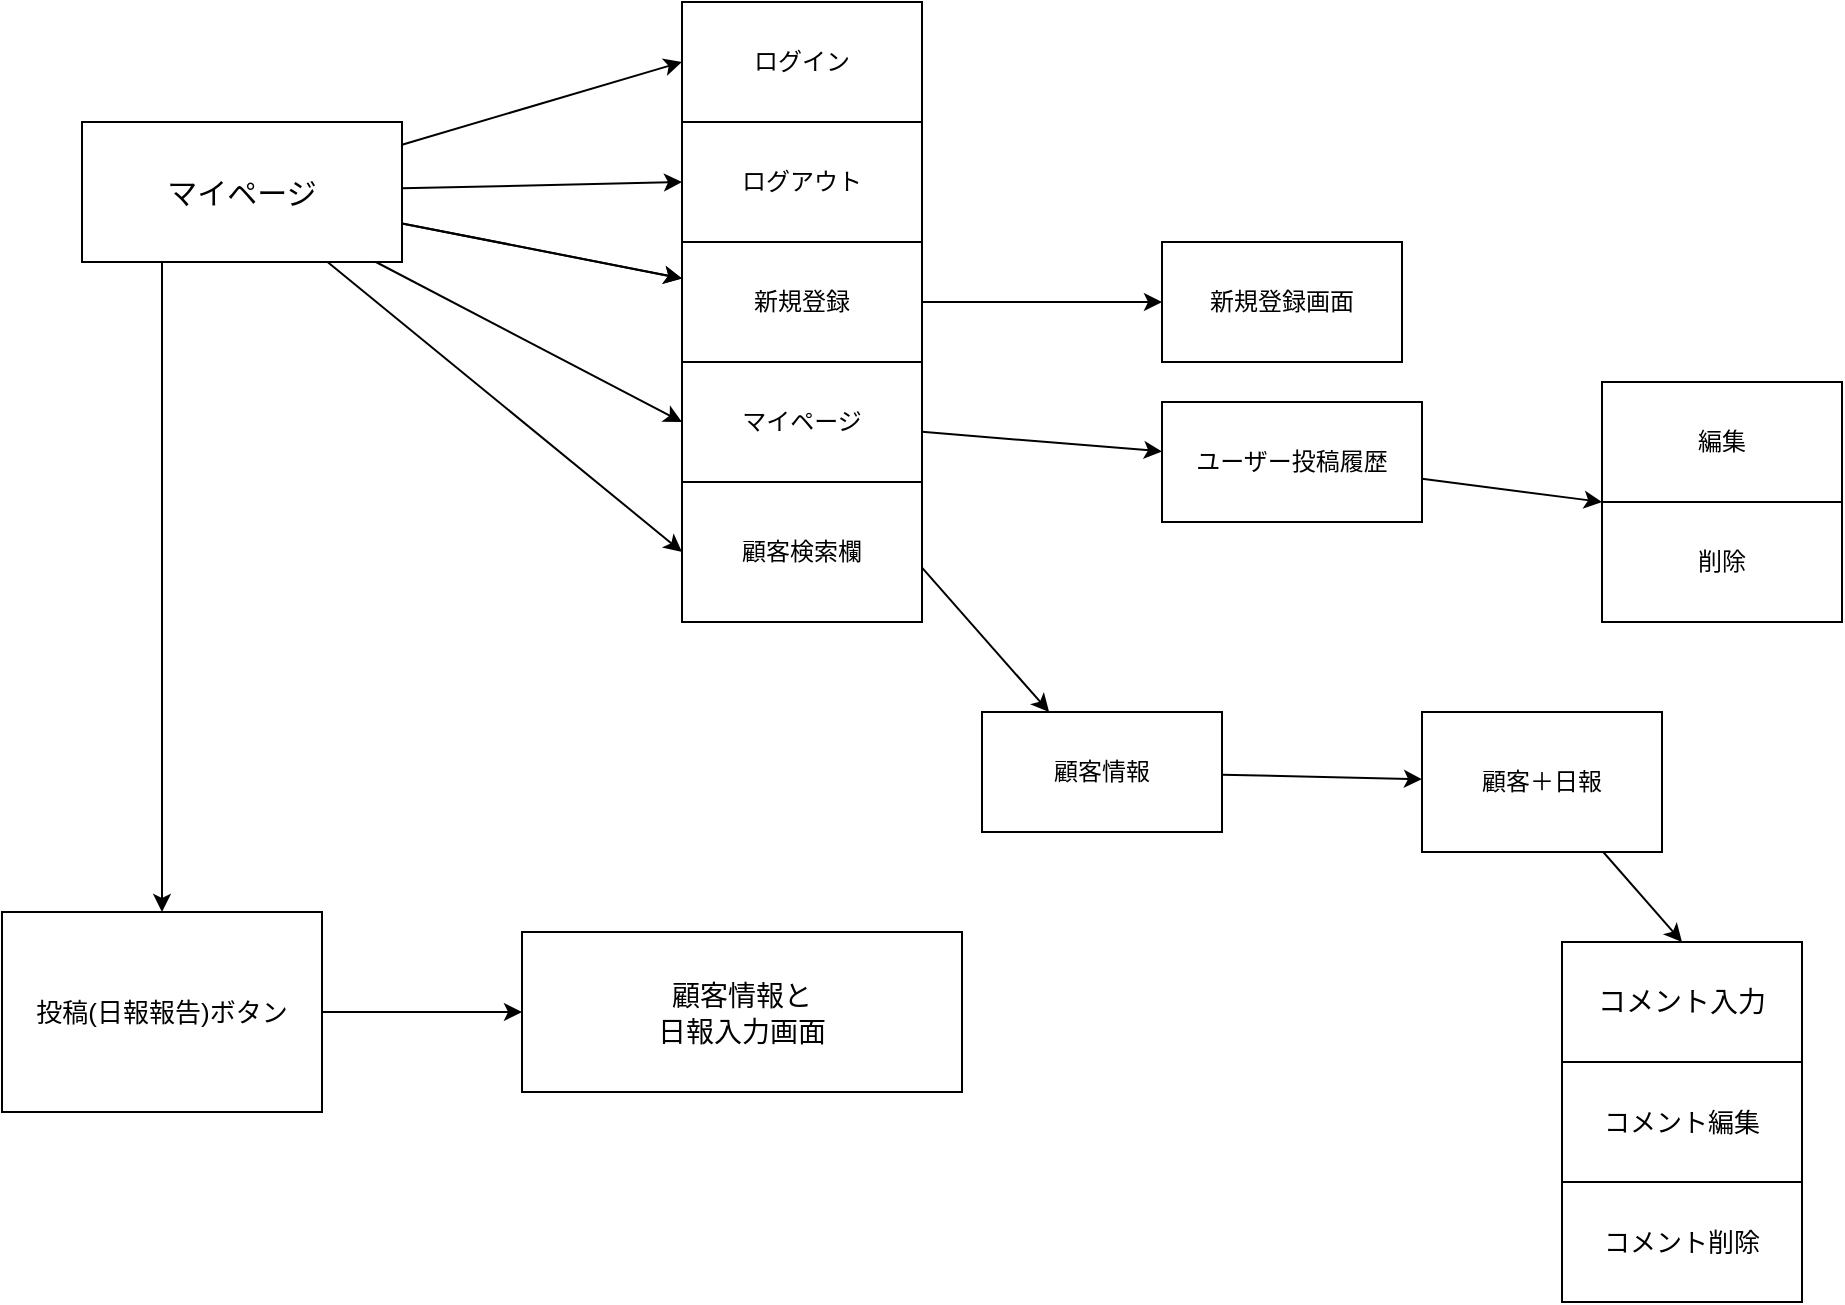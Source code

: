 <mxfile>
    <diagram id="SX7vAkM_5U8Q6JrV0xjH" name="ページ1">
        <mxGraphModel dx="1971" dy="942" grid="1" gridSize="10" guides="1" tooltips="1" connect="1" arrows="1" fold="1" page="1" pageScale="1" pageWidth="827" pageHeight="1169" math="0" shadow="0">
            <root>
                <mxCell id="0"/>
                <mxCell id="1" parent="0"/>
                <mxCell id="7" value="ログイン" style="rounded=0;whiteSpace=wrap;html=1;" parent="1" vertex="1">
                    <mxGeometry x="190" y="30" width="120" height="60" as="geometry"/>
                </mxCell>
                <mxCell id="8" value="ログアウト" style="rounded=0;whiteSpace=wrap;html=1;" parent="1" vertex="1">
                    <mxGeometry x="190" y="90" width="120" height="60" as="geometry"/>
                </mxCell>
                <mxCell id="26" style="edgeStyle=none;html=1;" parent="1" source="9" edge="1">
                    <mxGeometry relative="1" as="geometry">
                        <mxPoint x="430" y="180" as="targetPoint"/>
                    </mxGeometry>
                </mxCell>
                <mxCell id="9" value="新規登録" style="rounded=0;whiteSpace=wrap;html=1;" parent="1" vertex="1">
                    <mxGeometry x="190" y="150" width="120" height="60" as="geometry"/>
                </mxCell>
                <mxCell id="13" value="" style="edgeStyle=none;html=1;" parent="1" source="10" target="12" edge="1">
                    <mxGeometry relative="1" as="geometry"/>
                </mxCell>
                <mxCell id="10" value="マイページ" style="rounded=0;whiteSpace=wrap;html=1;" parent="1" vertex="1">
                    <mxGeometry x="190" y="210" width="120" height="60" as="geometry"/>
                </mxCell>
                <mxCell id="14" value="" style="edgeStyle=none;html=1;" parent="1" source="11" target="9" edge="1">
                    <mxGeometry relative="1" as="geometry"/>
                </mxCell>
                <mxCell id="15" value="" style="edgeStyle=none;html=1;" parent="1" source="11" target="9" edge="1">
                    <mxGeometry relative="1" as="geometry"/>
                </mxCell>
                <mxCell id="16" style="edgeStyle=none;html=1;entryX=0;entryY=0.5;entryDx=0;entryDy=0;" parent="1" source="11" target="8" edge="1">
                    <mxGeometry relative="1" as="geometry"/>
                </mxCell>
                <mxCell id="17" style="edgeStyle=none;html=1;entryX=0;entryY=0.5;entryDx=0;entryDy=0;" parent="1" source="11" target="7" edge="1">
                    <mxGeometry relative="1" as="geometry"/>
                </mxCell>
                <mxCell id="18" style="edgeStyle=none;html=1;entryX=0;entryY=0.5;entryDx=0;entryDy=0;" parent="1" source="11" target="10" edge="1">
                    <mxGeometry relative="1" as="geometry"/>
                </mxCell>
                <mxCell id="20" style="edgeStyle=none;html=1;entryX=0;entryY=0.5;entryDx=0;entryDy=0;" parent="1" source="11" target="19" edge="1">
                    <mxGeometry relative="1" as="geometry"/>
                </mxCell>
                <mxCell id="33" style="edgeStyle=none;html=1;exitX=0.25;exitY=1;exitDx=0;exitDy=0;" parent="1" source="11" target="34" edge="1">
                    <mxGeometry relative="1" as="geometry">
                        <mxPoint x="-60" y="510" as="targetPoint"/>
                    </mxGeometry>
                </mxCell>
                <mxCell id="11" value="マイページ" style="rounded=0;whiteSpace=wrap;html=1;fontSize=15;" parent="1" vertex="1">
                    <mxGeometry x="-110" y="90" width="160" height="70" as="geometry"/>
                </mxCell>
                <mxCell id="40" style="edgeStyle=none;html=1;entryX=0;entryY=1;entryDx=0;entryDy=0;" parent="1" source="12" target="42" edge="1">
                    <mxGeometry relative="1" as="geometry">
                        <mxPoint x="660" y="270" as="targetPoint"/>
                    </mxGeometry>
                </mxCell>
                <mxCell id="12" value="ユーザー投稿履歴" style="whiteSpace=wrap;html=1;rounded=0;" parent="1" vertex="1">
                    <mxGeometry x="430" y="230" width="130" height="60" as="geometry"/>
                </mxCell>
                <mxCell id="19" value="顧客検索欄" style="rounded=0;whiteSpace=wrap;html=1;" parent="1" vertex="1">
                    <mxGeometry x="190" y="270" width="120" height="70" as="geometry"/>
                </mxCell>
                <mxCell id="28" style="edgeStyle=none;html=1;exitX=1;exitY=0.612;exitDx=0;exitDy=0;exitPerimeter=0;" parent="1" source="19" target="29" edge="1">
                    <mxGeometry relative="1" as="geometry">
                        <mxPoint x="440" y="400" as="targetPoint"/>
                        <mxPoint x="310" y="345" as="sourcePoint"/>
                    </mxGeometry>
                </mxCell>
                <mxCell id="27" value="新規登録画面" style="rounded=0;whiteSpace=wrap;html=1;sketch=0;strokeColor=default;fillColor=none;" parent="1" vertex="1">
                    <mxGeometry x="430" y="150" width="120" height="60" as="geometry"/>
                </mxCell>
                <mxCell id="30" style="edgeStyle=none;html=1;" parent="1" source="29" target="31" edge="1">
                    <mxGeometry relative="1" as="geometry">
                        <mxPoint x="640" y="360" as="targetPoint"/>
                    </mxGeometry>
                </mxCell>
                <mxCell id="29" value="顧客情報" style="rounded=0;whiteSpace=wrap;html=1;sketch=0;strokeColor=default;fillColor=none;" parent="1" vertex="1">
                    <mxGeometry x="340" y="385" width="120" height="60" as="geometry"/>
                </mxCell>
                <mxCell id="37" style="edgeStyle=none;html=1;" parent="1" source="31" edge="1">
                    <mxGeometry relative="1" as="geometry">
                        <mxPoint x="690" y="500" as="targetPoint"/>
                    </mxGeometry>
                </mxCell>
                <mxCell id="31" value="顧客＋日報" style="rounded=0;whiteSpace=wrap;html=1;sketch=0;strokeColor=default;fillColor=none;" parent="1" vertex="1">
                    <mxGeometry x="560" y="385" width="120" height="70" as="geometry"/>
                </mxCell>
                <mxCell id="35" style="edgeStyle=none;html=1;entryX=0;entryY=0.5;entryDx=0;entryDy=0;" parent="1" source="34" target="36" edge="1">
                    <mxGeometry relative="1" as="geometry">
                        <mxPoint x="120" y="540" as="targetPoint"/>
                    </mxGeometry>
                </mxCell>
                <mxCell id="34" value="投稿(日報報告)ボタン" style="rounded=0;whiteSpace=wrap;html=1;sketch=0;strokeColor=default;fillColor=none;fontSize=13;" parent="1" vertex="1">
                    <mxGeometry x="-150" y="485" width="160" height="100" as="geometry"/>
                </mxCell>
                <mxCell id="36" value="&lt;font style=&quot;font-size: 14px; font-weight: normal;&quot;&gt;顧客情報と&lt;br style=&quot;&quot;&gt;日報入力画面&lt;/font&gt;" style="rounded=0;whiteSpace=wrap;html=1;sketch=0;strokeColor=default;fillColor=none;fontSize=15;fontStyle=1" parent="1" vertex="1">
                    <mxGeometry x="110" y="495" width="220" height="80" as="geometry"/>
                </mxCell>
                <mxCell id="38" value="コメント入力" style="rounded=0;whiteSpace=wrap;html=1;sketch=0;strokeColor=default;fillColor=none;fontSize=14;" parent="1" vertex="1">
                    <mxGeometry x="630" y="500" width="120" height="60" as="geometry"/>
                </mxCell>
                <mxCell id="41" value="削除" style="rounded=0;whiteSpace=wrap;html=1;sketch=0;strokeColor=default;fillColor=none;" parent="1" vertex="1">
                    <mxGeometry x="650" y="280" width="120" height="60" as="geometry"/>
                </mxCell>
                <mxCell id="42" value="編集" style="rounded=0;whiteSpace=wrap;html=1;sketch=0;strokeColor=default;fillColor=none;" parent="1" vertex="1">
                    <mxGeometry x="650" y="220" width="120" height="60" as="geometry"/>
                </mxCell>
                <mxCell id="44" value="コメント編集" style="rounded=0;whiteSpace=wrap;html=1;sketch=0;strokeColor=default;fontSize=13;fillColor=none;" parent="1" vertex="1">
                    <mxGeometry x="630" y="560" width="120" height="60" as="geometry"/>
                </mxCell>
                <mxCell id="45" value="コメント削除" style="rounded=0;whiteSpace=wrap;html=1;sketch=0;strokeColor=default;fontSize=13;fillColor=none;" parent="1" vertex="1">
                    <mxGeometry x="630" y="620" width="120" height="60" as="geometry"/>
                </mxCell>
            </root>
        </mxGraphModel>
    </diagram>
</mxfile>